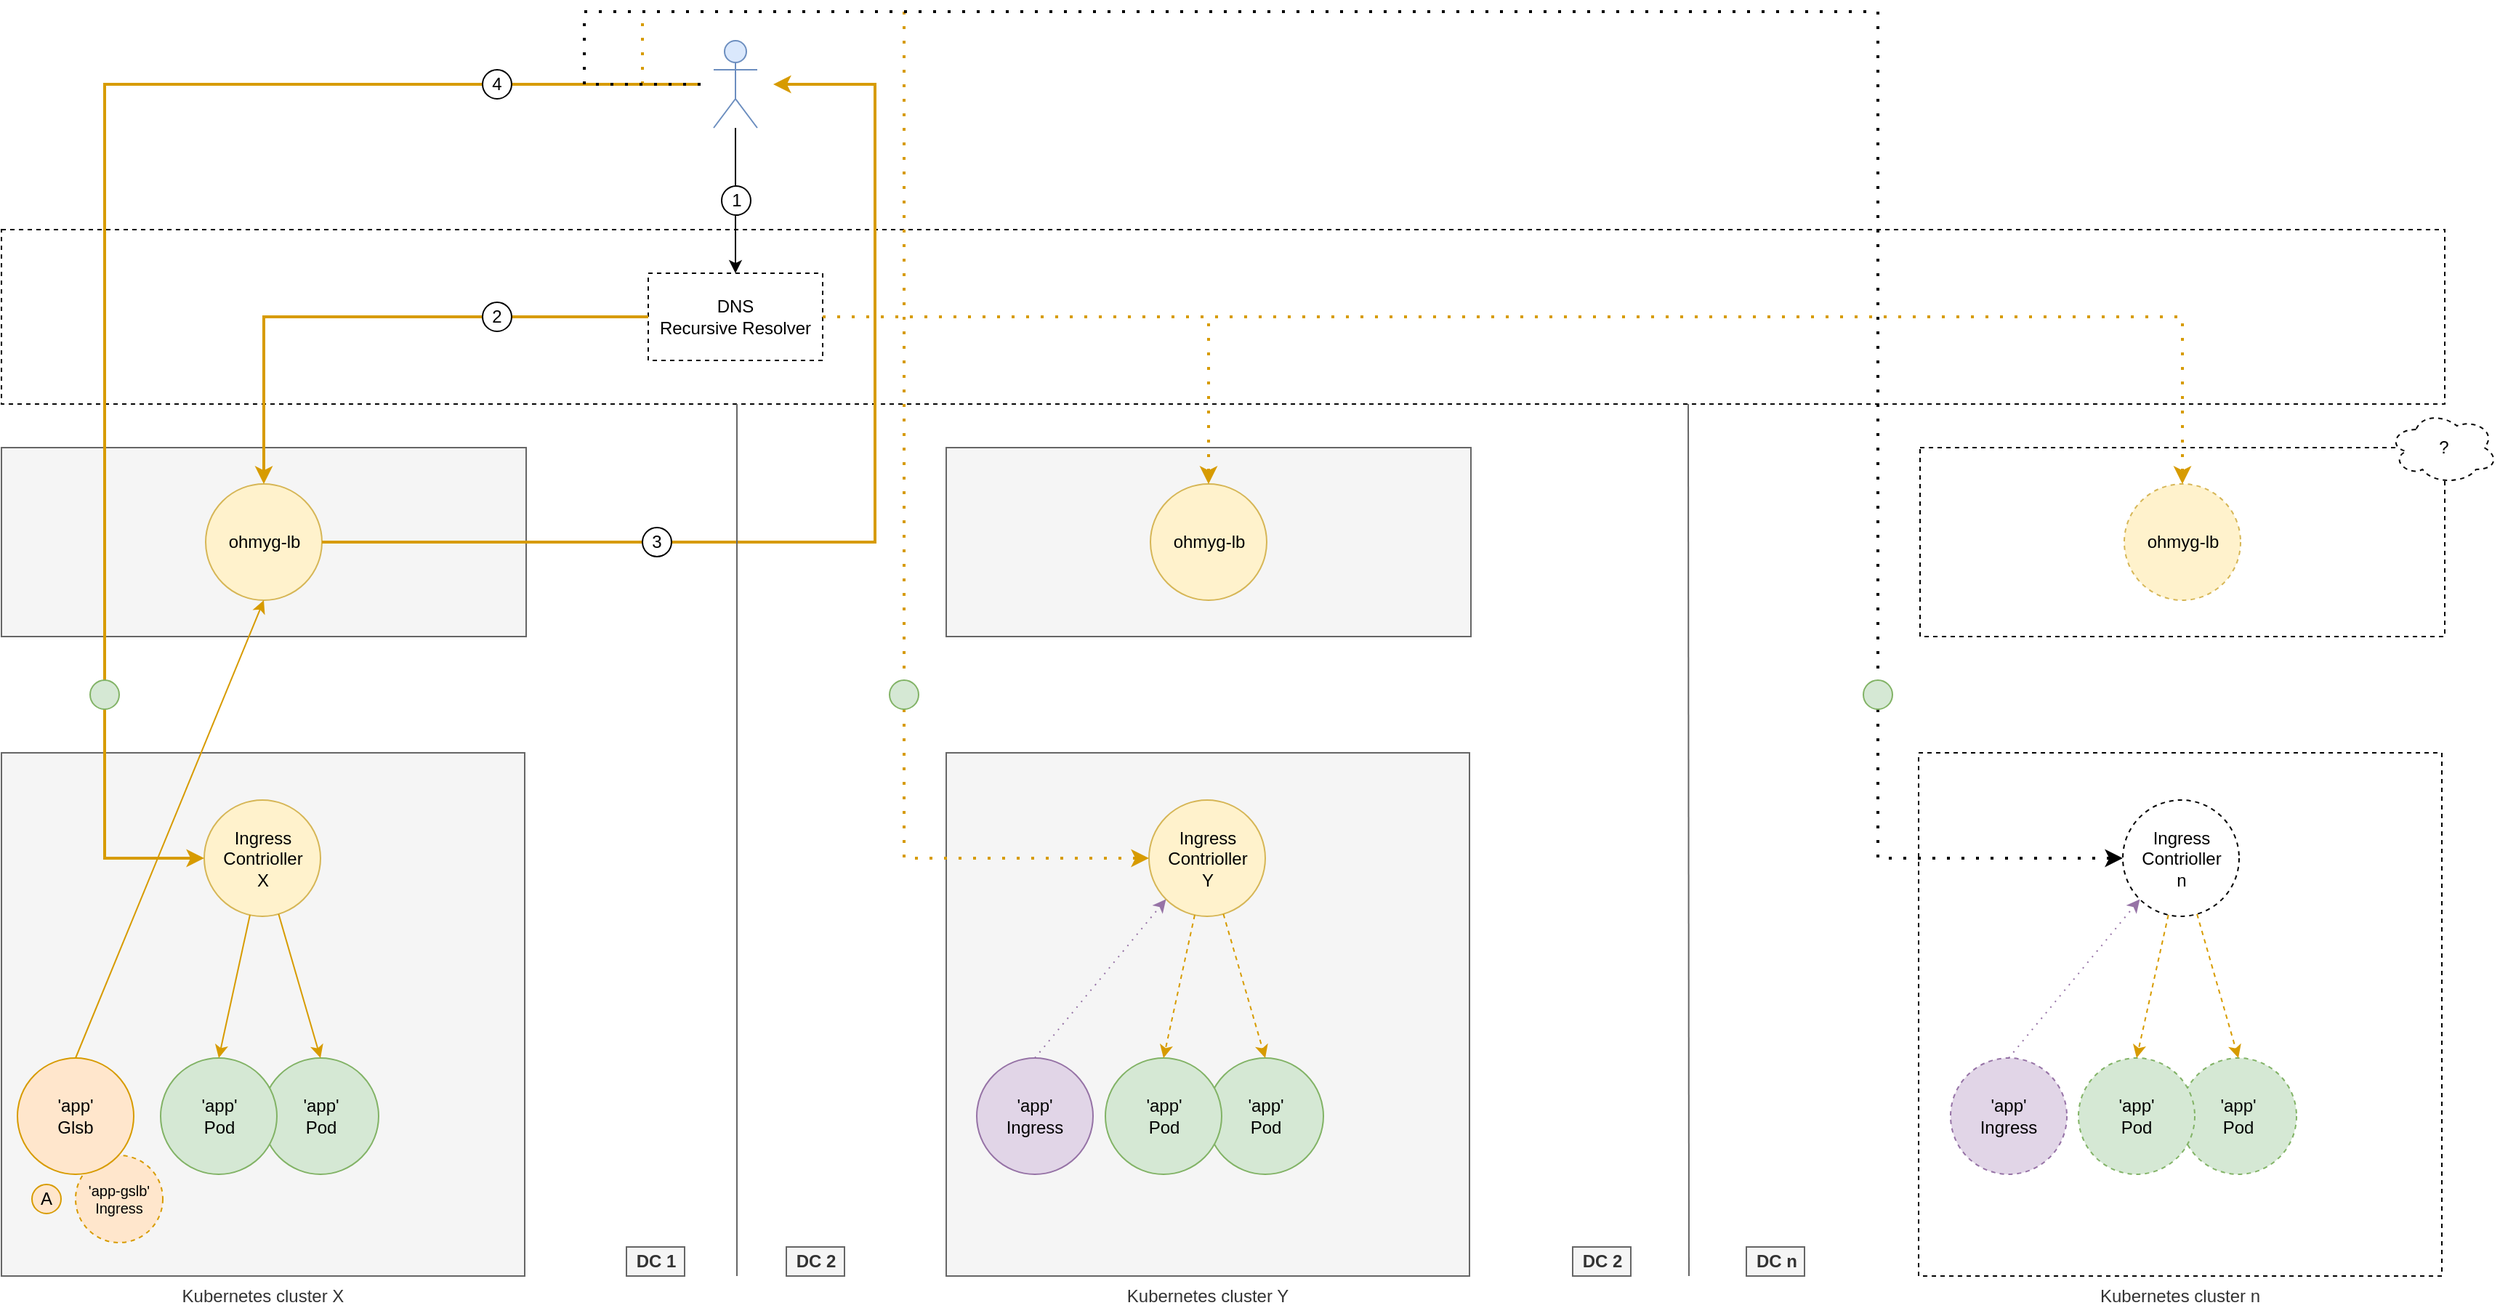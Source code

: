<mxfile version="12.2.2" type="device" pages="1"><diagram id="m2snNibHVOgX9IZcK9sQ" name="Page-1"><mxGraphModel dx="1861" dy="1048" grid="1" gridSize="10" guides="1" tooltips="1" connect="1" arrows="1" fold="1" page="1" pageScale="1" pageWidth="2336" pageHeight="1654" math="0" shadow="0"><root><mxCell id="0"/><mxCell id="1" parent="0"/><mxCell id="61hh7ba79Ea8MjFy1BD7-10" value="" style="rounded=0;whiteSpace=wrap;html=1;dashed=1;" parent="1" vertex="1"><mxGeometry x="79" y="160" width="1681" height="120" as="geometry"/></mxCell><mxCell id="61hh7ba79Ea8MjFy1BD7-31" style="edgeStyle=orthogonalEdgeStyle;rounded=0;orthogonalLoop=1;jettySize=auto;html=1;entryX=0.5;entryY=0;entryDx=0;entryDy=0;" parent="1" source="61hh7ba79Ea8MjFy1BD7-11" target="61hh7ba79Ea8MjFy1BD7-8" edge="1"><mxGeometry relative="1" as="geometry"/></mxCell><mxCell id="61hh7ba79Ea8MjFy1BD7-11" value="" style="shape=umlActor;verticalLabelPosition=bottom;labelBackgroundColor=#ffffff;verticalAlign=top;html=1;outlineConnect=0;fillColor=#dae8fc;strokeColor=#6c8ebf;" parent="1" vertex="1"><mxGeometry x="569" y="30" width="30" height="60" as="geometry"/></mxCell><mxCell id="61hh7ba79Ea8MjFy1BD7-8" value="DNS&lt;br&gt;Recursive Resolver" style="rounded=0;whiteSpace=wrap;html=1;dashed=1;" parent="1" vertex="1"><mxGeometry x="524" y="190" width="120" height="60" as="geometry"/></mxCell><mxCell id="61hh7ba79Ea8MjFy1BD7-17" value="1" style="ellipse;whiteSpace=wrap;html=1;aspect=fixed;" parent="1" vertex="1"><mxGeometry x="574.5" y="130" width="20" height="20" as="geometry"/></mxCell><mxCell id="61hh7ba79Ea8MjFy1BD7-23" value="Kubernetes cluster X" style="rounded=0;whiteSpace=wrap;html=1;fillColor=#f5f5f5;strokeColor=#666666;fontColor=#333333;labelPosition=center;verticalLabelPosition=bottom;align=center;verticalAlign=top;" parent="1" vertex="1"><mxGeometry x="79" y="520" width="360" height="360" as="geometry"/></mxCell><mxCell id="61hh7ba79Ea8MjFy1BD7-4" value="Ingress Contrioller&lt;br&gt;X" style="ellipse;whiteSpace=wrap;html=1;aspect=fixed;fillColor=#fff2cc;strokeColor=#d6b656;" parent="1" vertex="1"><mxGeometry x="218.5" y="552.5" width="80" height="80" as="geometry"/></mxCell><mxCell id="61hh7ba79Ea8MjFy1BD7-5" value="'app'&lt;br&gt;Pod" style="ellipse;whiteSpace=wrap;html=1;aspect=fixed;fillColor=#d5e8d4;strokeColor=#82b366;" parent="1" vertex="1"><mxGeometry x="258.5" y="730" width="80" height="80" as="geometry"/></mxCell><mxCell id="61hh7ba79Ea8MjFy1BD7-47" style="edgeStyle=none;rounded=0;orthogonalLoop=1;jettySize=auto;html=1;entryX=0.5;entryY=0;entryDx=0;entryDy=0;fillColor=#ffe6cc;strokeColor=#d79b00;" parent="1" source="61hh7ba79Ea8MjFy1BD7-4" target="61hh7ba79Ea8MjFy1BD7-5" edge="1"><mxGeometry relative="1" as="geometry"/></mxCell><mxCell id="61hh7ba79Ea8MjFy1BD7-6" value="'app'&lt;br&gt;Pod" style="ellipse;whiteSpace=wrap;html=1;aspect=fixed;fillColor=#d5e8d4;strokeColor=#82b366;" parent="1" vertex="1"><mxGeometry x="188.5" y="730" width="80" height="80" as="geometry"/></mxCell><mxCell id="61hh7ba79Ea8MjFy1BD7-46" style="rounded=0;orthogonalLoop=1;jettySize=auto;html=1;entryX=0.5;entryY=0;entryDx=0;entryDy=0;fillColor=#ffe6cc;strokeColor=#d79b00;" parent="1" source="61hh7ba79Ea8MjFy1BD7-4" target="61hh7ba79Ea8MjFy1BD7-6" edge="1"><mxGeometry relative="1" as="geometry"/></mxCell><mxCell id="61hh7ba79Ea8MjFy1BD7-24" value="" style="rounded=0;whiteSpace=wrap;html=1;fillColor=#f5f5f5;strokeColor=#666666;fontColor=#333333;" parent="1" vertex="1"><mxGeometry x="79" y="310" width="361" height="130" as="geometry"/></mxCell><mxCell id="61hh7ba79Ea8MjFy1BD7-25" value="ohmyg-lb" style="ellipse;whiteSpace=wrap;html=1;aspect=fixed;fillColor=#fff2cc;strokeColor=#d6b656;" parent="1" vertex="1"><mxGeometry x="219.5" y="335" width="80" height="80" as="geometry"/></mxCell><mxCell id="61hh7ba79Ea8MjFy1BD7-58" style="edgeStyle=none;rounded=0;orthogonalLoop=1;jettySize=auto;html=1;exitX=1;exitY=0.5;exitDx=0;exitDy=0;dashed=1;" parent="1" source="61hh7ba79Ea8MjFy1BD7-24" target="61hh7ba79Ea8MjFy1BD7-24" edge="1"><mxGeometry relative="1" as="geometry"/></mxCell><mxCell id="61hh7ba79Ea8MjFy1BD7-68" value="z" style="rounded=0;whiteSpace=wrap;html=1;fillColor=#f5f5f5;strokeColor=#666666;fontColor=#333333;" parent="1" vertex="1"><mxGeometry x="729" y="310" width="361" height="130" as="geometry"/></mxCell><mxCell id="61hh7ba79Ea8MjFy1BD7-69" value="ohmyg-lb" style="ellipse;whiteSpace=wrap;html=1;aspect=fixed;fillColor=#fff2cc;strokeColor=#d6b656;" parent="1" vertex="1"><mxGeometry x="869.5" y="335" width="80" height="80" as="geometry"/></mxCell><mxCell id="61hh7ba79Ea8MjFy1BD7-43" style="edgeStyle=orthogonalEdgeStyle;rounded=0;orthogonalLoop=1;jettySize=auto;html=1;entryX=0;entryY=0.5;entryDx=0;entryDy=0;fillColor=#ffe6cc;strokeColor=#d79b00;strokeWidth=2;" parent="1" target="61hh7ba79Ea8MjFy1BD7-4" edge="1"><mxGeometry relative="1" as="geometry"><mxPoint x="560" y="60" as="sourcePoint"/><Array as="points"><mxPoint x="150" y="60"/><mxPoint x="150" y="593"/></Array></mxGeometry></mxCell><mxCell id="61hh7ba79Ea8MjFy1BD7-35" style="edgeStyle=orthogonalEdgeStyle;rounded=0;orthogonalLoop=1;jettySize=auto;html=1;exitX=1;exitY=0.5;exitDx=0;exitDy=0;fillColor=#ffe6cc;strokeColor=#d79b00;strokeWidth=2;" parent="1" source="61hh7ba79Ea8MjFy1BD7-25" edge="1"><mxGeometry relative="1" as="geometry"><mxPoint x="363.999" y="375.333" as="sourcePoint"/><mxPoint x="610" y="60" as="targetPoint"/><Array as="points"><mxPoint x="680" y="375"/><mxPoint x="680" y="60"/></Array></mxGeometry></mxCell><mxCell id="61hh7ba79Ea8MjFy1BD7-26" style="edgeStyle=orthogonalEdgeStyle;rounded=0;orthogonalLoop=1;jettySize=auto;html=1;entryX=0.5;entryY=0;entryDx=0;entryDy=0;fillColor=#ffe6cc;strokeColor=#d79b00;strokeWidth=2;" parent="1" source="61hh7ba79Ea8MjFy1BD7-8" target="61hh7ba79Ea8MjFy1BD7-25" edge="1"><mxGeometry relative="1" as="geometry"><mxPoint x="305" y="333" as="targetPoint"/><Array as="points"><mxPoint x="260" y="220"/></Array></mxGeometry></mxCell><mxCell id="61hh7ba79Ea8MjFy1BD7-70" value="&lt;span style=&quot;white-space: normal&quot;&gt;Kubernetes cluster Y&lt;/span&gt;" style="rounded=0;whiteSpace=wrap;html=1;fillColor=#f5f5f5;strokeColor=#666666;fontColor=#333333;labelPosition=center;verticalLabelPosition=bottom;align=center;verticalAlign=top;" parent="1" vertex="1"><mxGeometry x="729" y="520" width="360" height="360" as="geometry"/></mxCell><mxCell id="61hh7ba79Ea8MjFy1BD7-71" value="Ingress Contrioller&lt;br&gt;Y" style="ellipse;whiteSpace=wrap;html=1;aspect=fixed;fillColor=#fff2cc;strokeColor=#d6b656;" parent="1" vertex="1"><mxGeometry x="868.5" y="552.5" width="80" height="80" as="geometry"/></mxCell><mxCell id="61hh7ba79Ea8MjFy1BD7-72" value="'app'&lt;br&gt;Pod" style="ellipse;whiteSpace=wrap;html=1;aspect=fixed;fillColor=#d5e8d4;strokeColor=#82b366;" parent="1" vertex="1"><mxGeometry x="908.5" y="730" width="80" height="80" as="geometry"/></mxCell><mxCell id="61hh7ba79Ea8MjFy1BD7-73" style="edgeStyle=none;rounded=0;orthogonalLoop=1;jettySize=auto;html=1;entryX=0.5;entryY=0;entryDx=0;entryDy=0;dashed=1;fillColor=#ffe6cc;strokeColor=#d79b00;" parent="1" source="61hh7ba79Ea8MjFy1BD7-71" target="61hh7ba79Ea8MjFy1BD7-72" edge="1"><mxGeometry relative="1" as="geometry"/></mxCell><mxCell id="61hh7ba79Ea8MjFy1BD7-74" value="'app'&lt;br&gt;Pod" style="ellipse;whiteSpace=wrap;html=1;aspect=fixed;fillColor=#d5e8d4;strokeColor=#82b366;" parent="1" vertex="1"><mxGeometry x="838.5" y="730" width="80" height="80" as="geometry"/></mxCell><mxCell id="61hh7ba79Ea8MjFy1BD7-75" style="rounded=0;orthogonalLoop=1;jettySize=auto;html=1;entryX=0.5;entryY=0;entryDx=0;entryDy=0;dashed=1;fillColor=#ffe6cc;strokeColor=#d79b00;" parent="1" source="61hh7ba79Ea8MjFy1BD7-71" target="61hh7ba79Ea8MjFy1BD7-74" edge="1"><mxGeometry relative="1" as="geometry"/></mxCell><mxCell id="61hh7ba79Ea8MjFy1BD7-27" value="2" style="ellipse;whiteSpace=wrap;html=1;aspect=fixed;fillColor=#FFFFFF;" parent="1" vertex="1"><mxGeometry x="410" y="210" width="20" height="20" as="geometry"/></mxCell><mxCell id="61hh7ba79Ea8MjFy1BD7-44" value="4" style="ellipse;whiteSpace=wrap;html=1;aspect=fixed;fillColor=#FFFFFF;" parent="1" vertex="1"><mxGeometry x="410" y="50" width="20" height="20" as="geometry"/></mxCell><mxCell id="61hh7ba79Ea8MjFy1BD7-76" value="" style="endArrow=none;html=1;strokeWidth=1;fillColor=#f5f5f5;strokeColor=#666666;rounded=0;" parent="1" edge="1"><mxGeometry width="50" height="50" relative="1" as="geometry"><mxPoint x="585" y="880" as="sourcePoint"/><mxPoint x="585" y="280" as="targetPoint"/></mxGeometry></mxCell><mxCell id="61hh7ba79Ea8MjFy1BD7-78" value="DC 1" style="text;html=1;resizable=0;points=[];autosize=1;align=center;verticalAlign=top;spacingTop=-4;fontStyle=1;fillColor=#f5f5f5;strokeColor=#666666;fontColor=#333333;" parent="1" vertex="1"><mxGeometry x="509" y="860" width="40" height="20" as="geometry"/></mxCell><mxCell id="61hh7ba79Ea8MjFy1BD7-79" value="DC 2" style="text;html=1;resizable=0;points=[];autosize=1;align=center;verticalAlign=top;spacingTop=-4;fontStyle=1;fillColor=#f5f5f5;strokeColor=#666666;fontColor=#333333;" parent="1" vertex="1"><mxGeometry x="619" y="860" width="40" height="20" as="geometry"/></mxCell><mxCell id="61hh7ba79Ea8MjFy1BD7-33" value="3" style="ellipse;whiteSpace=wrap;html=1;aspect=fixed;fillColor=#FFFFFF;" parent="1" vertex="1"><mxGeometry x="520" y="365" width="20" height="20" as="geometry"/></mxCell><mxCell id="-YQMj2CaUPlplHrFfP-6-1" style="edgeStyle=orthogonalEdgeStyle;rounded=0;orthogonalLoop=1;jettySize=auto;html=1;entryX=0.5;entryY=0;entryDx=0;entryDy=0;fillColor=#ffe6cc;strokeColor=#d79b00;dashed=1;dashPattern=1 4;strokeWidth=2;" edge="1" parent="1" source="61hh7ba79Ea8MjFy1BD7-8" target="61hh7ba79Ea8MjFy1BD7-69"><mxGeometry relative="1" as="geometry"/></mxCell><mxCell id="-YQMj2CaUPlplHrFfP-6-2" value="" style="rounded=0;whiteSpace=wrap;html=1;dashed=1;" vertex="1" parent="1"><mxGeometry x="1399" y="310" width="361" height="130" as="geometry"/></mxCell><mxCell id="-YQMj2CaUPlplHrFfP-6-3" value="ohmyg-lb" style="ellipse;whiteSpace=wrap;html=1;aspect=fixed;fillColor=#fff2cc;strokeColor=#d6b656;dashed=1;" vertex="1" parent="1"><mxGeometry x="1539.5" y="335" width="80" height="80" as="geometry"/></mxCell><mxCell id="-YQMj2CaUPlplHrFfP-6-4" value="&lt;span style=&quot;color: rgb(51 , 51 , 51) ; white-space: normal&quot;&gt;Kubernetes cluster n&lt;/span&gt;" style="rounded=0;whiteSpace=wrap;html=1;dashed=1;labelPosition=center;verticalLabelPosition=bottom;align=center;verticalAlign=top;" vertex="1" parent="1"><mxGeometry x="1398" y="520" width="360" height="360" as="geometry"/></mxCell><mxCell id="-YQMj2CaUPlplHrFfP-6-5" value="Ingress Contrioller&lt;br&gt;n" style="ellipse;whiteSpace=wrap;html=1;aspect=fixed;dashed=1;" vertex="1" parent="1"><mxGeometry x="1538.5" y="552.5" width="80" height="80" as="geometry"/></mxCell><mxCell id="-YQMj2CaUPlplHrFfP-6-6" value="'app'&lt;br&gt;Pod" style="ellipse;whiteSpace=wrap;html=1;aspect=fixed;dashed=1;fillColor=#d5e8d4;strokeColor=#82b366;" vertex="1" parent="1"><mxGeometry x="1578" y="730" width="80" height="80" as="geometry"/></mxCell><mxCell id="-YQMj2CaUPlplHrFfP-6-7" style="edgeStyle=none;rounded=0;orthogonalLoop=1;jettySize=auto;html=1;entryX=0.5;entryY=0;entryDx=0;entryDy=0;dashed=1;fillColor=#ffe6cc;strokeColor=#d79b00;" edge="1" parent="1" source="-YQMj2CaUPlplHrFfP-6-5" target="-YQMj2CaUPlplHrFfP-6-6"><mxGeometry relative="1" as="geometry"/></mxCell><mxCell id="-YQMj2CaUPlplHrFfP-6-8" value="'app'&lt;br&gt;Pod" style="ellipse;whiteSpace=wrap;html=1;aspect=fixed;dashed=1;fillColor=#d5e8d4;strokeColor=#82b366;" vertex="1" parent="1"><mxGeometry x="1508" y="730" width="80" height="80" as="geometry"/></mxCell><mxCell id="-YQMj2CaUPlplHrFfP-6-9" style="rounded=0;orthogonalLoop=1;jettySize=auto;html=1;entryX=0.5;entryY=0;entryDx=0;entryDy=0;dashed=1;fillColor=#ffe6cc;strokeColor=#d79b00;" edge="1" parent="1" source="-YQMj2CaUPlplHrFfP-6-5" target="-YQMj2CaUPlplHrFfP-6-8"><mxGeometry relative="1" as="geometry"/></mxCell><mxCell id="-YQMj2CaUPlplHrFfP-6-10" value="" style="endArrow=none;html=1;strokeWidth=1;fillColor=#f5f5f5;strokeColor=#666666;rounded=0;" edge="1" parent="1"><mxGeometry width="50" height="50" relative="1" as="geometry"><mxPoint x="1240" y="880" as="sourcePoint"/><mxPoint x="1239.5" y="280" as="targetPoint"/></mxGeometry></mxCell><mxCell id="-YQMj2CaUPlplHrFfP-6-11" value="DC n" style="text;html=1;resizable=0;points=[];autosize=1;align=center;verticalAlign=top;spacingTop=-4;fontStyle=1;fillColor=#f5f5f5;strokeColor=#666666;fontColor=#333333;" vertex="1" parent="1"><mxGeometry x="1279.5" y="860" width="40" height="20" as="geometry"/></mxCell><mxCell id="-YQMj2CaUPlplHrFfP-6-12" style="edgeStyle=orthogonalEdgeStyle;rounded=0;orthogonalLoop=1;jettySize=auto;html=1;entryX=0.5;entryY=0;entryDx=0;entryDy=0;dashed=1;dashPattern=1 4;strokeWidth=2;fillColor=#ffe6cc;strokeColor=#d79b00;" edge="1" parent="1" source="61hh7ba79Ea8MjFy1BD7-8" target="-YQMj2CaUPlplHrFfP-6-3"><mxGeometry relative="1" as="geometry"/></mxCell><mxCell id="-YQMj2CaUPlplHrFfP-6-13" value="?" style="ellipse;shape=cloud;whiteSpace=wrap;html=1;dashed=1;" vertex="1" parent="1"><mxGeometry x="1721.5" y="285" width="75" height="50" as="geometry"/></mxCell><mxCell id="-YQMj2CaUPlplHrFfP-6-14" value="DC 2" style="text;html=1;resizable=0;points=[];autosize=1;align=center;verticalAlign=top;spacingTop=-4;fontStyle=1;fillColor=#f5f5f5;strokeColor=#666666;fontColor=#333333;" vertex="1" parent="1"><mxGeometry x="1160" y="860" width="40" height="20" as="geometry"/></mxCell><mxCell id="-YQMj2CaUPlplHrFfP-6-15" style="edgeStyle=orthogonalEdgeStyle;rounded=0;orthogonalLoop=1;jettySize=auto;html=1;entryX=0;entryY=0.5;entryDx=0;entryDy=0;dashed=1;dashPattern=1 4;strokeWidth=2;fillColor=#ffe6cc;strokeColor=#d79b00;" edge="1" parent="1" target="61hh7ba79Ea8MjFy1BD7-71"><mxGeometry relative="1" as="geometry"><mxPoint x="520" y="60" as="sourcePoint"/><Array as="points"><mxPoint x="520" y="10"/><mxPoint x="700" y="10"/><mxPoint x="700" y="593"/></Array></mxGeometry></mxCell><mxCell id="-YQMj2CaUPlplHrFfP-6-17" value="" style="ellipse;whiteSpace=wrap;html=1;aspect=fixed;fillColor=#d5e8d4;strokeColor=#82b366;" vertex="1" parent="1"><mxGeometry x="690" y="470" width="20" height="20" as="geometry"/></mxCell><mxCell id="-YQMj2CaUPlplHrFfP-6-22" style="edgeStyle=orthogonalEdgeStyle;rounded=0;orthogonalLoop=1;jettySize=auto;html=1;entryX=0;entryY=0.5;entryDx=0;entryDy=0;dashed=1;dashPattern=1 4;strokeWidth=2;" edge="1" parent="1" target="-YQMj2CaUPlplHrFfP-6-5"><mxGeometry relative="1" as="geometry"><mxPoint x="560" y="60" as="sourcePoint"/><mxPoint x="1540" y="553" as="targetPoint"/><Array as="points"><mxPoint x="480" y="60"/><mxPoint x="480" y="10"/><mxPoint x="1370" y="10"/><mxPoint x="1370" y="593"/></Array></mxGeometry></mxCell><mxCell id="-YQMj2CaUPlplHrFfP-6-21" value="" style="ellipse;whiteSpace=wrap;html=1;aspect=fixed;fillColor=#d5e8d4;strokeColor=#82b366;" vertex="1" parent="1"><mxGeometry x="1360" y="470" width="20" height="20" as="geometry"/></mxCell><mxCell id="-YQMj2CaUPlplHrFfP-6-24" value="" style="ellipse;whiteSpace=wrap;html=1;aspect=fixed;fillColor=#d5e8d4;strokeColor=#82b366;" vertex="1" parent="1"><mxGeometry x="140" y="470" width="20" height="20" as="geometry"/></mxCell><mxCell id="-YQMj2CaUPlplHrFfP-6-31" style="rounded=0;orthogonalLoop=1;jettySize=auto;html=1;exitX=0.5;exitY=0;exitDx=0;exitDy=0;dashed=1;dashPattern=1 4;strokeWidth=1;fillColor=#e1d5e7;strokeColor=#9673a6;entryX=0;entryY=1;entryDx=0;entryDy=0;" edge="1" parent="1" source="-YQMj2CaUPlplHrFfP-6-32" target="61hh7ba79Ea8MjFy1BD7-71"><mxGeometry relative="1" as="geometry"><mxPoint x="880" y="610" as="targetPoint"/></mxGeometry></mxCell><mxCell id="-YQMj2CaUPlplHrFfP-6-32" value="'app'&lt;br&gt;Ingress" style="ellipse;whiteSpace=wrap;html=1;aspect=fixed;fillColor=#e1d5e7;strokeColor=#9673a6;" vertex="1" parent="1"><mxGeometry x="750" y="730" width="80" height="80" as="geometry"/></mxCell><mxCell id="-YQMj2CaUPlplHrFfP-6-33" style="rounded=0;orthogonalLoop=1;jettySize=auto;html=1;exitX=0.5;exitY=0;exitDx=0;exitDy=0;entryX=0;entryY=1;entryDx=0;entryDy=0;dashed=1;dashPattern=1 4;strokeWidth=1;fillColor=#e1d5e7;strokeColor=#9673a6;" edge="1" parent="1" source="-YQMj2CaUPlplHrFfP-6-34" target="-YQMj2CaUPlplHrFfP-6-5"><mxGeometry relative="1" as="geometry"><mxPoint x="1550.216" y="620.784" as="targetPoint"/></mxGeometry></mxCell><mxCell id="-YQMj2CaUPlplHrFfP-6-34" value="'app'&lt;br&gt;Ingress" style="ellipse;whiteSpace=wrap;html=1;aspect=fixed;fillColor=#e1d5e7;strokeColor=#9673a6;dashed=1;" vertex="1" parent="1"><mxGeometry x="1420" y="730" width="80" height="80" as="geometry"/></mxCell><mxCell id="-YQMj2CaUPlplHrFfP-6-36" value="A" style="ellipse;whiteSpace=wrap;html=1;aspect=fixed;fillColor=#ffe6cc;strokeColor=#d79b00;" vertex="1" parent="1"><mxGeometry x="100" y="817" width="20" height="20" as="geometry"/></mxCell><mxCell id="-YQMj2CaUPlplHrFfP-6-37" value="'app-gslb'&lt;br style=&quot;font-size: 10px;&quot;&gt;Ingress" style="ellipse;whiteSpace=wrap;html=1;aspect=fixed;fillColor=#ffe6cc;strokeColor=#d79b00;fontSize=10;dashed=1;" vertex="1" parent="1"><mxGeometry x="130" y="797" width="60" height="60" as="geometry"/></mxCell><mxCell id="-YQMj2CaUPlplHrFfP-6-39" style="edgeStyle=none;rounded=0;orthogonalLoop=1;jettySize=auto;html=1;exitX=0.5;exitY=0;exitDx=0;exitDy=0;entryX=0.5;entryY=1;entryDx=0;entryDy=0;strokeWidth=1;fontSize=10;fillColor=#ffe6cc;strokeColor=#d79b00;" edge="1" parent="1" source="-YQMj2CaUPlplHrFfP-6-29" target="61hh7ba79Ea8MjFy1BD7-25"><mxGeometry relative="1" as="geometry"/></mxCell><mxCell id="-YQMj2CaUPlplHrFfP-6-29" value="'app'&lt;br&gt;Glsb" style="ellipse;whiteSpace=wrap;html=1;aspect=fixed;fillColor=#ffe6cc;strokeColor=#d79b00;" vertex="1" parent="1"><mxGeometry x="90" y="730" width="80" height="80" as="geometry"/></mxCell></root></mxGraphModel></diagram></mxfile>